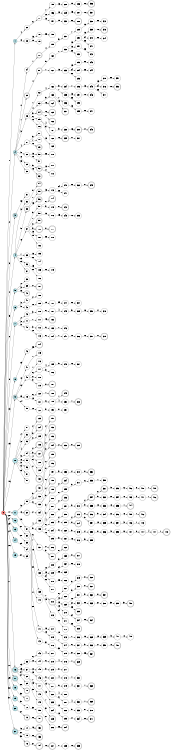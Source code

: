 digraph APTA {
__start0 [label="" shape="none"];

rankdir=LR;
size="8,5";

s0 [style="filled", color="black", fillcolor="#ff817b" shape="circle", label="0"];
s1 [style="filled", color="black", fillcolor="powderblue" shape="circle", label="1"];
s2 [style="filled", color="black", fillcolor="powderblue" shape="circle", label="2"];
s3 [style="rounded,filled", color="black", fillcolor="powderblue" shape="doublecircle", label="3"];
s4 [style="filled", color="black", fillcolor="powderblue" shape="circle", label="4"];
s5 [style="filled", color="black", fillcolor="powderblue" shape="circle", label="5"];
s6 [style="filled", color="black", fillcolor="powderblue" shape="circle", label="6"];
s7 [style="filled", color="black", fillcolor="powderblue" shape="circle", label="7"];
s8 [style="filled", color="black", fillcolor="powderblue" shape="circle", label="8"];
s9 [style="rounded,filled", color="black", fillcolor="powderblue" shape="doublecircle", label="9"];
s10 [style="filled", color="black", fillcolor="powderblue" shape="circle", label="10"];
s11 [style="filled", color="black", fillcolor="powderblue" shape="circle", label="11"];
s12 [style="filled", color="black", fillcolor="powderblue" shape="circle", label="12"];
s13 [style="filled", color="black", fillcolor="powderblue" shape="circle", label="13"];
s14 [style="filled", color="black", fillcolor="powderblue" shape="circle", label="14"];
s15 [style="filled", color="black", fillcolor="powderblue" shape="circle", label="15"];
s16 [style="rounded,filled", color="black", fillcolor="powderblue" shape="doublecircle", label="16"];
s17 [style="rounded,filled", color="black", fillcolor="powderblue" shape="doublecircle", label="17"];
s18 [style="filled", color="black", fillcolor="powderblue" shape="circle", label="18"];
s19 [style="filled", color="black", fillcolor="powderblue" shape="circle", label="19"];
s20 [style="filled", color="black", fillcolor="powderblue" shape="circle", label="20"];
s21 [style="rounded,filled", color="black", fillcolor="powderblue" shape="doublecircle", label="21"];
s22 [style="filled", color="black", fillcolor="white" shape="circle", label="22"];
s23 [style="filled", color="black", fillcolor="white" shape="circle", label="23"];
s24 [style="filled", color="black", fillcolor="white" shape="circle", label="24"];
s25 [style="rounded,filled", color="black", fillcolor="white" shape="doublecircle", label="25"];
s26 [style="filled", color="black", fillcolor="white" shape="circle", label="26"];
s27 [style="filled", color="black", fillcolor="white" shape="circle", label="27"];
s28 [style="filled", color="black", fillcolor="white" shape="circle", label="28"];
s29 [style="filled", color="black", fillcolor="white" shape="circle", label="29"];
s30 [style="filled", color="black", fillcolor="white" shape="circle", label="30"];
s31 [style="filled", color="black", fillcolor="white" shape="circle", label="31"];
s32 [style="filled", color="black", fillcolor="white" shape="circle", label="32"];
s33 [style="rounded,filled", color="black", fillcolor="white" shape="doublecircle", label="33"];
s34 [style="filled", color="black", fillcolor="white" shape="circle", label="34"];
s35 [style="filled", color="black", fillcolor="white" shape="circle", label="35"];
s36 [style="filled", color="black", fillcolor="white" shape="circle", label="36"];
s37 [style="filled", color="black", fillcolor="white" shape="circle", label="37"];
s38 [style="filled", color="black", fillcolor="white" shape="circle", label="38"];
s39 [style="filled", color="black", fillcolor="white" shape="circle", label="39"];
s40 [style="rounded,filled", color="black", fillcolor="white" shape="doublecircle", label="40"];
s41 [style="filled", color="black", fillcolor="white" shape="circle", label="41"];
s42 [style="filled", color="black", fillcolor="white" shape="circle", label="42"];
s43 [style="filled", color="black", fillcolor="white" shape="circle", label="43"];
s44 [style="filled", color="black", fillcolor="white" shape="circle", label="44"];
s45 [style="filled", color="black", fillcolor="white" shape="circle", label="45"];
s46 [style="filled", color="black", fillcolor="white" shape="circle", label="46"];
s47 [style="filled", color="black", fillcolor="white" shape="circle", label="47"];
s48 [style="filled", color="black", fillcolor="white" shape="circle", label="48"];
s49 [style="filled", color="black", fillcolor="white" shape="circle", label="49"];
s50 [style="filled", color="black", fillcolor="white" shape="circle", label="50"];
s51 [style="filled", color="black", fillcolor="white" shape="circle", label="51"];
s52 [style="filled", color="black", fillcolor="white" shape="circle", label="52"];
s53 [style="filled", color="black", fillcolor="white" shape="circle", label="53"];
s54 [style="filled", color="black", fillcolor="white" shape="circle", label="54"];
s55 [style="filled", color="black", fillcolor="white" shape="circle", label="55"];
s56 [style="filled", color="black", fillcolor="white" shape="circle", label="56"];
s57 [style="filled", color="black", fillcolor="white" shape="circle", label="57"];
s58 [style="filled", color="black", fillcolor="white" shape="circle", label="58"];
s59 [style="filled", color="black", fillcolor="white" shape="circle", label="59"];
s60 [style="rounded,filled", color="black", fillcolor="white" shape="doublecircle", label="60"];
s61 [style="filled", color="black", fillcolor="white" shape="circle", label="61"];
s62 [style="filled", color="black", fillcolor="white" shape="circle", label="62"];
s63 [style="filled", color="black", fillcolor="white" shape="circle", label="63"];
s64 [style="filled", color="black", fillcolor="white" shape="circle", label="64"];
s65 [style="filled", color="black", fillcolor="white" shape="circle", label="65"];
s66 [style="filled", color="black", fillcolor="white" shape="circle", label="66"];
s67 [style="filled", color="black", fillcolor="white" shape="circle", label="67"];
s68 [style="filled", color="black", fillcolor="white" shape="circle", label="68"];
s69 [style="filled", color="black", fillcolor="white" shape="circle", label="69"];
s70 [style="rounded,filled", color="black", fillcolor="white" shape="doublecircle", label="70"];
s71 [style="rounded,filled", color="black", fillcolor="white" shape="doublecircle", label="71"];
s72 [style="filled", color="black", fillcolor="white" shape="circle", label="72"];
s73 [style="rounded,filled", color="black", fillcolor="white" shape="doublecircle", label="73"];
s74 [style="filled", color="black", fillcolor="white" shape="circle", label="74"];
s75 [style="filled", color="black", fillcolor="white" shape="circle", label="75"];
s76 [style="rounded,filled", color="black", fillcolor="white" shape="doublecircle", label="76"];
s77 [style="filled", color="black", fillcolor="white" shape="circle", label="77"];
s78 [style="filled", color="black", fillcolor="white" shape="circle", label="78"];
s79 [style="filled", color="black", fillcolor="white" shape="circle", label="79"];
s80 [style="rounded,filled", color="black", fillcolor="white" shape="doublecircle", label="80"];
s81 [style="rounded,filled", color="black", fillcolor="white" shape="doublecircle", label="81"];
s82 [style="filled", color="black", fillcolor="white" shape="circle", label="82"];
s83 [style="filled", color="black", fillcolor="white" shape="circle", label="83"];
s84 [style="rounded,filled", color="black", fillcolor="white" shape="doublecircle", label="84"];
s85 [style="filled", color="black", fillcolor="white" shape="circle", label="85"];
s86 [style="filled", color="black", fillcolor="white" shape="circle", label="86"];
s87 [style="filled", color="black", fillcolor="white" shape="circle", label="87"];
s88 [style="filled", color="black", fillcolor="white" shape="circle", label="88"];
s89 [style="rounded,filled", color="black", fillcolor="white" shape="doublecircle", label="89"];
s90 [style="filled", color="black", fillcolor="white" shape="circle", label="90"];
s91 [style="filled", color="black", fillcolor="white" shape="circle", label="91"];
s92 [style="rounded,filled", color="black", fillcolor="white" shape="doublecircle", label="92"];
s93 [style="rounded,filled", color="black", fillcolor="white" shape="doublecircle", label="93"];
s94 [style="rounded,filled", color="black", fillcolor="white" shape="doublecircle", label="94"];
s95 [style="rounded,filled", color="black", fillcolor="white" shape="doublecircle", label="95"];
s96 [style="rounded,filled", color="black", fillcolor="white" shape="doublecircle", label="96"];
s97 [style="filled", color="black", fillcolor="white" shape="circle", label="97"];
s98 [style="filled", color="black", fillcolor="white" shape="circle", label="98"];
s99 [style="rounded,filled", color="black", fillcolor="white" shape="doublecircle", label="99"];
s100 [style="rounded,filled", color="black", fillcolor="white" shape="doublecircle", label="100"];
s101 [style="filled", color="black", fillcolor="white" shape="circle", label="101"];
s102 [style="filled", color="black", fillcolor="white" shape="circle", label="102"];
s103 [style="filled", color="black", fillcolor="white" shape="circle", label="103"];
s104 [style="filled", color="black", fillcolor="white" shape="circle", label="104"];
s105 [style="filled", color="black", fillcolor="white" shape="circle", label="105"];
s106 [style="filled", color="black", fillcolor="white" shape="circle", label="106"];
s107 [style="rounded,filled", color="black", fillcolor="white" shape="doublecircle", label="107"];
s108 [style="filled", color="black", fillcolor="white" shape="circle", label="108"];
s109 [style="filled", color="black", fillcolor="white" shape="circle", label="109"];
s110 [style="filled", color="black", fillcolor="white" shape="circle", label="110"];
s111 [style="filled", color="black", fillcolor="white" shape="circle", label="111"];
s112 [style="filled", color="black", fillcolor="white" shape="circle", label="112"];
s113 [style="filled", color="black", fillcolor="white" shape="circle", label="113"];
s114 [style="rounded,filled", color="black", fillcolor="white" shape="doublecircle", label="114"];
s115 [style="filled", color="black", fillcolor="white" shape="circle", label="115"];
s116 [style="filled", color="black", fillcolor="white" shape="circle", label="116"];
s117 [style="filled", color="black", fillcolor="white" shape="circle", label="117"];
s118 [style="filled", color="black", fillcolor="white" shape="circle", label="118"];
s119 [style="filled", color="black", fillcolor="white" shape="circle", label="119"];
s120 [style="filled", color="black", fillcolor="white" shape="circle", label="120"];
s121 [style="filled", color="black", fillcolor="white" shape="circle", label="121"];
s122 [style="filled", color="black", fillcolor="white" shape="circle", label="122"];
s123 [style="rounded,filled", color="black", fillcolor="white" shape="doublecircle", label="123"];
s124 [style="rounded,filled", color="black", fillcolor="white" shape="doublecircle", label="124"];
s125 [style="filled", color="black", fillcolor="white" shape="circle", label="125"];
s126 [style="rounded,filled", color="black", fillcolor="white" shape="doublecircle", label="126"];
s127 [style="rounded,filled", color="black", fillcolor="white" shape="doublecircle", label="127"];
s128 [style="filled", color="black", fillcolor="white" shape="circle", label="128"];
s129 [style="filled", color="black", fillcolor="white" shape="circle", label="129"];
s130 [style="rounded,filled", color="black", fillcolor="white" shape="doublecircle", label="130"];
s131 [style="rounded,filled", color="black", fillcolor="white" shape="doublecircle", label="131"];
s132 [style="filled", color="black", fillcolor="white" shape="circle", label="132"];
s133 [style="filled", color="black", fillcolor="white" shape="circle", label="133"];
s134 [style="filled", color="black", fillcolor="white" shape="circle", label="134"];
s135 [style="filled", color="black", fillcolor="white" shape="circle", label="135"];
s136 [style="filled", color="black", fillcolor="white" shape="circle", label="136"];
s137 [style="filled", color="black", fillcolor="white" shape="circle", label="137"];
s138 [style="filled", color="black", fillcolor="white" shape="circle", label="138"];
s139 [style="filled", color="black", fillcolor="white" shape="circle", label="139"];
s140 [style="filled", color="black", fillcolor="white" shape="circle", label="140"];
s141 [style="filled", color="black", fillcolor="white" shape="circle", label="141"];
s142 [style="filled", color="black", fillcolor="white" shape="circle", label="142"];
s143 [style="filled", color="black", fillcolor="white" shape="circle", label="143"];
s144 [style="filled", color="black", fillcolor="white" shape="circle", label="144"];
s145 [style="filled", color="black", fillcolor="white" shape="circle", label="145"];
s146 [style="filled", color="black", fillcolor="white" shape="circle", label="146"];
s147 [style="filled", color="black", fillcolor="white" shape="circle", label="147"];
s148 [style="filled", color="black", fillcolor="white" shape="circle", label="148"];
s149 [style="filled", color="black", fillcolor="white" shape="circle", label="149"];
s150 [style="filled", color="black", fillcolor="white" shape="circle", label="150"];
s151 [style="rounded,filled", color="black", fillcolor="white" shape="doublecircle", label="151"];
s152 [style="rounded,filled", color="black", fillcolor="white" shape="doublecircle", label="152"];
s153 [style="rounded,filled", color="black", fillcolor="white" shape="doublecircle", label="153"];
s154 [style="rounded,filled", color="black", fillcolor="white" shape="doublecircle", label="154"];
s155 [style="filled", color="black", fillcolor="white" shape="circle", label="155"];
s156 [style="filled", color="black", fillcolor="white" shape="circle", label="156"];
s157 [style="filled", color="black", fillcolor="white" shape="circle", label="157"];
s158 [style="filled", color="black", fillcolor="white" shape="circle", label="158"];
s159 [style="filled", color="black", fillcolor="white" shape="circle", label="159"];
s160 [style="filled", color="black", fillcolor="white" shape="circle", label="160"];
s161 [style="filled", color="black", fillcolor="white" shape="circle", label="161"];
s162 [style="filled", color="black", fillcolor="white" shape="circle", label="162"];
s163 [style="filled", color="black", fillcolor="white" shape="circle", label="163"];
s164 [style="rounded,filled", color="black", fillcolor="white" shape="doublecircle", label="164"];
s165 [style="rounded,filled", color="black", fillcolor="white" shape="doublecircle", label="165"];
s166 [style="rounded,filled", color="black", fillcolor="white" shape="doublecircle", label="166"];
s167 [style="filled", color="black", fillcolor="white" shape="circle", label="167"];
s168 [style="filled", color="black", fillcolor="white" shape="circle", label="168"];
s169 [style="filled", color="black", fillcolor="white" shape="circle", label="169"];
s170 [style="filled", color="black", fillcolor="white" shape="circle", label="170"];
s171 [style="filled", color="black", fillcolor="white" shape="circle", label="171"];
s172 [style="filled", color="black", fillcolor="white" shape="circle", label="172"];
s173 [style="filled", color="black", fillcolor="white" shape="circle", label="173"];
s174 [style="rounded,filled", color="black", fillcolor="white" shape="doublecircle", label="174"];
s175 [style="filled", color="black", fillcolor="white" shape="circle", label="175"];
s176 [style="filled", color="black", fillcolor="white" shape="circle", label="176"];
s177 [style="rounded,filled", color="black", fillcolor="white" shape="doublecircle", label="177"];
s178 [style="filled", color="black", fillcolor="white" shape="circle", label="178"];
s179 [style="filled", color="black", fillcolor="white" shape="circle", label="179"];
s180 [style="filled", color="black", fillcolor="white" shape="circle", label="180"];
s181 [style="filled", color="black", fillcolor="white" shape="circle", label="181"];
s182 [style="rounded,filled", color="black", fillcolor="white" shape="doublecircle", label="182"];
s183 [style="filled", color="black", fillcolor="white" shape="circle", label="183"];
s184 [style="filled", color="black", fillcolor="white" shape="circle", label="184"];
s185 [style="filled", color="black", fillcolor="white" shape="circle", label="185"];
s186 [style="filled", color="black", fillcolor="white" shape="circle", label="186"];
s187 [style="rounded,filled", color="black", fillcolor="white" shape="doublecircle", label="187"];
s188 [style="rounded,filled", color="black", fillcolor="white" shape="doublecircle", label="188"];
s189 [style="filled", color="black", fillcolor="white" shape="circle", label="189"];
s190 [style="filled", color="black", fillcolor="white" shape="circle", label="190"];
s191 [style="rounded,filled", color="black", fillcolor="white" shape="doublecircle", label="191"];
s192 [style="rounded,filled", color="black", fillcolor="white" shape="doublecircle", label="192"];
s193 [style="rounded,filled", color="black", fillcolor="white" shape="doublecircle", label="193"];
s194 [style="rounded,filled", color="black", fillcolor="white" shape="doublecircle", label="194"];
s195 [style="rounded,filled", color="black", fillcolor="white" shape="doublecircle", label="195"];
s196 [style="rounded,filled", color="black", fillcolor="white" shape="doublecircle", label="196"];
s197 [style="filled", color="black", fillcolor="white" shape="circle", label="197"];
s198 [style="rounded,filled", color="black", fillcolor="white" shape="doublecircle", label="198"];
s199 [style="rounded,filled", color="black", fillcolor="white" shape="doublecircle", label="199"];
s200 [style="filled", color="black", fillcolor="white" shape="circle", label="200"];
s201 [style="filled", color="black", fillcolor="white" shape="circle", label="201"];
s202 [style="filled", color="black", fillcolor="white" shape="circle", label="202"];
s203 [style="filled", color="black", fillcolor="white" shape="circle", label="203"];
s204 [style="filled", color="black", fillcolor="white" shape="circle", label="204"];
s205 [style="filled", color="black", fillcolor="white" shape="circle", label="205"];
s206 [style="rounded,filled", color="black", fillcolor="white" shape="doublecircle", label="206"];
s207 [style="rounded,filled", color="black", fillcolor="white" shape="doublecircle", label="207"];
s208 [style="filled", color="black", fillcolor="white" shape="circle", label="208"];
s209 [style="filled", color="black", fillcolor="white" shape="circle", label="209"];
s210 [style="filled", color="black", fillcolor="white" shape="circle", label="210"];
s211 [style="filled", color="black", fillcolor="white" shape="circle", label="211"];
s212 [style="rounded,filled", color="black", fillcolor="white" shape="doublecircle", label="212"];
s213 [style="filled", color="black", fillcolor="white" shape="circle", label="213"];
s214 [style="filled", color="black", fillcolor="white" shape="circle", label="214"];
s215 [style="filled", color="black", fillcolor="white" shape="circle", label="215"];
s216 [style="filled", color="black", fillcolor="white" shape="circle", label="216"];
s217 [style="filled", color="black", fillcolor="white" shape="circle", label="217"];
s218 [style="filled", color="black", fillcolor="white" shape="circle", label="218"];
s219 [style="filled", color="black", fillcolor="white" shape="circle", label="219"];
s220 [style="filled", color="black", fillcolor="white" shape="circle", label="220"];
s221 [style="filled", color="black", fillcolor="white" shape="circle", label="221"];
s222 [style="filled", color="black", fillcolor="white" shape="circle", label="222"];
s223 [style="filled", color="black", fillcolor="white" shape="circle", label="223"];
s224 [style="filled", color="black", fillcolor="white" shape="circle", label="224"];
s225 [style="rounded,filled", color="black", fillcolor="white" shape="doublecircle", label="225"];
s226 [style="filled", color="black", fillcolor="white" shape="circle", label="226"];
s227 [style="rounded,filled", color="black", fillcolor="white" shape="doublecircle", label="227"];
s228 [style="filled", color="black", fillcolor="white" shape="circle", label="228"];
s229 [style="filled", color="black", fillcolor="white" shape="circle", label="229"];
s230 [style="filled", color="black", fillcolor="white" shape="circle", label="230"];
s231 [style="filled", color="black", fillcolor="white" shape="circle", label="231"];
s232 [style="filled", color="black", fillcolor="white" shape="circle", label="232"];
s233 [style="filled", color="black", fillcolor="white" shape="circle", label="233"];
s234 [style="filled", color="black", fillcolor="white" shape="circle", label="234"];
s235 [style="filled", color="black", fillcolor="white" shape="circle", label="235"];
s236 [style="filled", color="black", fillcolor="white" shape="circle", label="236"];
s237 [style="rounded,filled", color="black", fillcolor="white" shape="doublecircle", label="237"];
s238 [style="filled", color="black", fillcolor="white" shape="circle", label="238"];
s239 [style="rounded,filled", color="black", fillcolor="white" shape="doublecircle", label="239"];
s240 [style="filled", color="black", fillcolor="white" shape="circle", label="240"];
s241 [style="filled", color="black", fillcolor="white" shape="circle", label="241"];
s242 [style="rounded,filled", color="black", fillcolor="white" shape="doublecircle", label="242"];
s243 [style="filled", color="black", fillcolor="white" shape="circle", label="243"];
s244 [style="filled", color="black", fillcolor="white" shape="circle", label="244"];
s245 [style="filled", color="black", fillcolor="white" shape="circle", label="245"];
s246 [style="filled", color="black", fillcolor="white" shape="circle", label="246"];
s247 [style="filled", color="black", fillcolor="white" shape="circle", label="247"];
s248 [style="filled", color="black", fillcolor="white" shape="circle", label="248"];
s249 [style="rounded,filled", color="black", fillcolor="white" shape="doublecircle", label="249"];
s250 [style="filled", color="black", fillcolor="white" shape="circle", label="250"];
s251 [style="filled", color="black", fillcolor="white" shape="circle", label="251"];
s252 [style="rounded,filled", color="black", fillcolor="white" shape="doublecircle", label="252"];
s253 [style="filled", color="black", fillcolor="white" shape="circle", label="253"];
s254 [style="rounded,filled", color="black", fillcolor="white" shape="doublecircle", label="254"];
s255 [style="filled", color="black", fillcolor="white" shape="circle", label="255"];
s256 [style="rounded,filled", color="black", fillcolor="white" shape="doublecircle", label="256"];
s257 [style="filled", color="black", fillcolor="white" shape="circle", label="257"];
s258 [style="filled", color="black", fillcolor="white" shape="circle", label="258"];
s259 [style="filled", color="black", fillcolor="white" shape="circle", label="259"];
s260 [style="filled", color="black", fillcolor="white" shape="circle", label="260"];
s261 [style="filled", color="black", fillcolor="white" shape="circle", label="261"];
s262 [style="rounded,filled", color="black", fillcolor="white" shape="doublecircle", label="262"];
s263 [style="filled", color="black", fillcolor="white" shape="circle", label="263"];
s264 [style="filled", color="black", fillcolor="white" shape="circle", label="264"];
s265 [style="filled", color="black", fillcolor="white" shape="circle", label="265"];
s266 [style="filled", color="black", fillcolor="white" shape="circle", label="266"];
s267 [style="filled", color="black", fillcolor="white" shape="circle", label="267"];
s268 [style="filled", color="black", fillcolor="white" shape="circle", label="268"];
s269 [style="filled", color="black", fillcolor="white" shape="circle", label="269"];
s270 [style="filled", color="black", fillcolor="white" shape="circle", label="270"];
s271 [style="filled", color="black", fillcolor="white" shape="circle", label="271"];
s272 [style="filled", color="black", fillcolor="white" shape="circle", label="272"];
s273 [style="filled", color="black", fillcolor="white" shape="circle", label="273"];
s274 [style="filled", color="black", fillcolor="white" shape="circle", label="274"];
s275 [style="filled", color="black", fillcolor="white" shape="circle", label="275"];
s276 [style="filled", color="black", fillcolor="white" shape="circle", label="276"];
s277 [style="filled", color="black", fillcolor="white" shape="circle", label="277"];
s278 [style="filled", color="black", fillcolor="white" shape="circle", label="278"];
s279 [style="filled", color="black", fillcolor="white" shape="circle", label="279"];
s280 [style="filled", color="black", fillcolor="white" shape="circle", label="280"];
s281 [style="filled", color="black", fillcolor="white" shape="circle", label="281"];
s282 [style="filled", color="black", fillcolor="white" shape="circle", label="282"];
s283 [style="filled", color="black", fillcolor="white" shape="circle", label="283"];
s284 [style="rounded,filled", color="black", fillcolor="white" shape="doublecircle", label="284"];
s285 [style="filled", color="black", fillcolor="white" shape="circle", label="285"];
s286 [style="filled", color="black", fillcolor="white" shape="circle", label="286"];
s287 [style="filled", color="black", fillcolor="white" shape="circle", label="287"];
s288 [style="rounded,filled", color="black", fillcolor="white" shape="doublecircle", label="288"];
s289 [style="filled", color="black", fillcolor="white" shape="circle", label="289"];
s290 [style="filled", color="black", fillcolor="white" shape="circle", label="290"];
s291 [style="filled", color="black", fillcolor="white" shape="circle", label="291"];
s292 [style="filled", color="black", fillcolor="white" shape="circle", label="292"];
s293 [style="filled", color="black", fillcolor="white" shape="circle", label="293"];
s294 [style="filled", color="black", fillcolor="white" shape="circle", label="294"];
s295 [style="filled", color="black", fillcolor="white" shape="circle", label="295"];
s296 [style="filled", color="black", fillcolor="white" shape="circle", label="296"];
s297 [style="filled", color="black", fillcolor="white" shape="circle", label="297"];
s298 [style="filled", color="black", fillcolor="white" shape="circle", label="298"];
s299 [style="filled", color="black", fillcolor="white" shape="circle", label="299"];
s300 [style="rounded,filled", color="black", fillcolor="white" shape="doublecircle", label="300"];
s301 [style="filled", color="black", fillcolor="white" shape="circle", label="301"];
s302 [style="filled", color="black", fillcolor="white" shape="circle", label="302"];
s303 [style="filled", color="black", fillcolor="white" shape="circle", label="303"];
s304 [style="filled", color="black", fillcolor="white" shape="circle", label="304"];
s305 [style="filled", color="black", fillcolor="white" shape="circle", label="305"];
s306 [style="filled", color="black", fillcolor="white" shape="circle", label="306"];
s307 [style="filled", color="black", fillcolor="white" shape="circle", label="307"];
s308 [style="rounded,filled", color="black", fillcolor="white" shape="doublecircle", label="308"];
s309 [style="rounded,filled", color="black", fillcolor="white" shape="doublecircle", label="309"];
s310 [style="filled", color="black", fillcolor="white" shape="circle", label="310"];
s311 [style="filled", color="black", fillcolor="white" shape="circle", label="311"];
s312 [style="filled", color="black", fillcolor="white" shape="circle", label="312"];
s313 [style="rounded,filled", color="black", fillcolor="white" shape="doublecircle", label="313"];
s314 [style="rounded,filled", color="black", fillcolor="white" shape="doublecircle", label="314"];
s315 [style="filled", color="black", fillcolor="white" shape="circle", label="315"];
s316 [style="filled", color="black", fillcolor="white" shape="circle", label="316"];
s317 [style="rounded,filled", color="black", fillcolor="white" shape="doublecircle", label="317"];
s318 [style="filled", color="black", fillcolor="white" shape="circle", label="318"];
s319 [style="filled", color="black", fillcolor="white" shape="circle", label="319"];
s320 [style="filled", color="black", fillcolor="white" shape="circle", label="320"];
s321 [style="filled", color="black", fillcolor="white" shape="circle", label="321"];
s322 [style="filled", color="black", fillcolor="white" shape="circle", label="322"];
s323 [style="rounded,filled", color="black", fillcolor="white" shape="doublecircle", label="323"];
s324 [style="filled", color="black", fillcolor="white" shape="circle", label="324"];
s325 [style="rounded,filled", color="black", fillcolor="white" shape="doublecircle", label="325"];
s326 [style="filled", color="black", fillcolor="white" shape="circle", label="326"];
s327 [style="filled", color="black", fillcolor="white" shape="circle", label="327"];
s328 [style="filled", color="black", fillcolor="white" shape="circle", label="328"];
s329 [style="rounded,filled", color="black", fillcolor="white" shape="doublecircle", label="329"];
s330 [style="filled", color="black", fillcolor="white" shape="circle", label="330"];
s331 [style="filled", color="black", fillcolor="white" shape="circle", label="331"];
s332 [style="filled", color="black", fillcolor="white" shape="circle", label="332"];
s333 [style="filled", color="black", fillcolor="white" shape="circle", label="333"];
s334 [style="filled", color="black", fillcolor="white" shape="circle", label="334"];
s335 [style="rounded,filled", color="black", fillcolor="white" shape="doublecircle", label="335"];
s336 [style="rounded,filled", color="black", fillcolor="white" shape="doublecircle", label="336"];
s337 [style="rounded,filled", color="black", fillcolor="white" shape="doublecircle", label="337"];
s338 [style="filled", color="black", fillcolor="white" shape="circle", label="338"];
s339 [style="filled", color="black", fillcolor="white" shape="circle", label="339"];
s340 [style="filled", color="black", fillcolor="white" shape="circle", label="340"];
s341 [style="filled", color="black", fillcolor="white" shape="circle", label="341"];
s342 [style="filled", color="black", fillcolor="white" shape="circle", label="342"];
s343 [style="filled", color="black", fillcolor="white" shape="circle", label="343"];
s344 [style="filled", color="black", fillcolor="white" shape="circle", label="344"];
s345 [style="filled", color="black", fillcolor="white" shape="circle", label="345"];
s346 [style="filled", color="black", fillcolor="white" shape="circle", label="346"];
s347 [style="filled", color="black", fillcolor="white" shape="circle", label="347"];
s348 [style="rounded,filled", color="black", fillcolor="white" shape="doublecircle", label="348"];
s349 [style="rounded,filled", color="black", fillcolor="white" shape="doublecircle", label="349"];
s350 [style="filled", color="black", fillcolor="white" shape="circle", label="350"];
s351 [style="filled", color="black", fillcolor="white" shape="circle", label="351"];
s352 [style="rounded,filled", color="black", fillcolor="white" shape="doublecircle", label="352"];
s353 [style="filled", color="black", fillcolor="white" shape="circle", label="353"];
s354 [style="rounded,filled", color="black", fillcolor="white" shape="doublecircle", label="354"];
s355 [style="filled", color="black", fillcolor="white" shape="circle", label="355"];
s356 [style="rounded,filled", color="black", fillcolor="white" shape="doublecircle", label="356"];
s357 [style="filled", color="black", fillcolor="white" shape="circle", label="357"];
s358 [style="filled", color="black", fillcolor="white" shape="circle", label="358"];
s359 [style="filled", color="black", fillcolor="white" shape="circle", label="359"];
s360 [style="rounded,filled", color="black", fillcolor="white" shape="doublecircle", label="360"];
s361 [style="rounded,filled", color="black", fillcolor="white" shape="doublecircle", label="361"];
s362 [style="filled", color="black", fillcolor="white" shape="circle", label="362"];
s363 [style="filled", color="black", fillcolor="white" shape="circle", label="363"];
s364 [style="rounded,filled", color="black", fillcolor="white" shape="doublecircle", label="364"];
s365 [style="filled", color="black", fillcolor="white" shape="circle", label="365"];
s366 [style="filled", color="black", fillcolor="white" shape="circle", label="366"];
s367 [style="rounded,filled", color="black", fillcolor="white" shape="doublecircle", label="367"];
s368 [style="rounded,filled", color="black", fillcolor="white" shape="doublecircle", label="368"];
s369 [style="rounded,filled", color="black", fillcolor="white" shape="doublecircle", label="369"];
s370 [style="filled", color="black", fillcolor="white" shape="circle", label="370"];
s371 [style="rounded,filled", color="black", fillcolor="white" shape="doublecircle", label="371"];
s372 [style="filled", color="black", fillcolor="white" shape="circle", label="372"];
s373 [style="rounded,filled", color="black", fillcolor="white" shape="doublecircle", label="373"];
s374 [style="filled", color="black", fillcolor="white" shape="circle", label="374"];
s375 [style="filled", color="black", fillcolor="white" shape="circle", label="375"];
s376 [style="filled", color="black", fillcolor="white" shape="circle", label="376"];
s377 [style="filled", color="black", fillcolor="white" shape="circle", label="377"];
s378 [style="filled", color="black", fillcolor="white" shape="circle", label="378"];
s379 [style="rounded,filled", color="black", fillcolor="white" shape="doublecircle", label="379"];
s380 [style="filled", color="black", fillcolor="white" shape="circle", label="380"];
s381 [style="rounded,filled", color="black", fillcolor="white" shape="doublecircle", label="381"];
s382 [style="filled", color="black", fillcolor="white" shape="circle", label="382"];
s383 [style="filled", color="black", fillcolor="white" shape="circle", label="383"];
s384 [style="filled", color="black", fillcolor="white" shape="circle", label="384"];
s385 [style="filled", color="black", fillcolor="white" shape="circle", label="385"];
s386 [style="filled", color="black", fillcolor="white" shape="circle", label="386"];
s387 [style="rounded,filled", color="black", fillcolor="white" shape="doublecircle", label="387"];
s388 [style="filled", color="black", fillcolor="white" shape="circle", label="388"];
s389 [style="filled", color="black", fillcolor="white" shape="circle", label="389"];
s390 [style="filled", color="black", fillcolor="white" shape="circle", label="390"];
s391 [style="filled", color="black", fillcolor="white" shape="circle", label="391"];
s392 [style="rounded,filled", color="black", fillcolor="white" shape="doublecircle", label="392"];
s393 [style="filled", color="black", fillcolor="white" shape="circle", label="393"];
s394 [style="filled", color="black", fillcolor="white" shape="circle", label="394"];
s395 [style="filled", color="black", fillcolor="white" shape="circle", label="395"];
s396 [style="filled", color="black", fillcolor="white" shape="circle", label="396"];
s397 [style="filled", color="black", fillcolor="white" shape="circle", label="397"];
s398 [style="filled", color="black", fillcolor="white" shape="circle", label="398"];
s399 [style="filled", color="black", fillcolor="white" shape="circle", label="399"];
s400 [style="filled", color="black", fillcolor="white" shape="circle", label="400"];
s401 [style="rounded,filled", color="black", fillcolor="white" shape="doublecircle", label="401"];
s402 [style="filled", color="black", fillcolor="white" shape="circle", label="402"];
s403 [style="filled", color="black", fillcolor="white" shape="circle", label="403"];
s404 [style="rounded,filled", color="black", fillcolor="white" shape="doublecircle", label="404"];
s405 [style="filled", color="black", fillcolor="white" shape="circle", label="405"];
s406 [style="filled", color="black", fillcolor="white" shape="circle", label="406"];
s407 [style="filled", color="black", fillcolor="white" shape="circle", label="407"];
s408 [style="rounded,filled", color="black", fillcolor="white" shape="doublecircle", label="408"];
s409 [style="filled", color="black", fillcolor="white" shape="circle", label="409"];
s410 [style="filled", color="black", fillcolor="white" shape="circle", label="410"];
s411 [style="filled", color="black", fillcolor="white" shape="circle", label="411"];
s412 [style="rounded,filled", color="black", fillcolor="white" shape="doublecircle", label="412"];
s413 [style="filled", color="black", fillcolor="white" shape="circle", label="413"];
s414 [style="filled", color="black", fillcolor="white" shape="circle", label="414"];
s415 [style="rounded,filled", color="black", fillcolor="white" shape="doublecircle", label="415"];
s416 [style="rounded,filled", color="black", fillcolor="white" shape="doublecircle", label="416"];
s417 [style="filled", color="black", fillcolor="white" shape="circle", label="417"];
s418 [style="rounded,filled", color="black", fillcolor="white" shape="doublecircle", label="418"];
s0 -> s1 [label="1"];
s0 -> s2 [label="2"];
s0 -> s3 [label="3"];
s0 -> s4 [label="4"];
s0 -> s5 [label="5"];
s0 -> s6 [label="6"];
s0 -> s7 [label="8"];
s0 -> s8 [label="13"];
s0 -> s9 [label="15"];
s0 -> s10 [label="16"];
s0 -> s11 [label="17"];
s0 -> s12 [label="20"];
s0 -> s13 [label="21"];
s0 -> s14 [label="23"];
s0 -> s15 [label="24"];
s0 -> s16 [label="26"];
s0 -> s17 [label="27"];
s0 -> s18 [label="28"];
s0 -> s19 [label="29"];
s0 -> s20 [label="30"];
s0 -> s21 [label="31"];
s1 -> s22 [label="4"];
s1 -> s23 [label="6"];
s2 -> s24 [label="0"];
s2 -> s25 [label="1"];
s2 -> s26 [label="3"];
s2 -> s27 [label="4"];
s2 -> s28 [label="5"];
s2 -> s29 [label="6"];
s2 -> s30 [label="16"];
s3 -> s31 [label="16"];
s4 -> s32 [label="3"];
s4 -> s33 [label="5"];
s4 -> s34 [label="6"];
s4 -> s35 [label="7"];
s4 -> s36 [label="13"];
s4 -> s37 [label="16"];
s5 -> s38 [label="2"];
s5 -> s39 [label="3"];
s5 -> s40 [label="16"];
s6 -> s41 [label="3"];
s6 -> s42 [label="5"];
s7 -> s43 [label="2"];
s7 -> s44 [label="3"];
s7 -> s45 [label="9"];
s8 -> s46 [label="15"];
s9 -> s47 [label="6"];
s9 -> s48 [label="12"];
s9 -> s49 [label="13"];
s9 -> s50 [label="14"];
s10 -> s51 [label="2"];
s10 -> s52 [label="3"];
s10 -> s53 [label="4"];
s10 -> s54 [label="5"];
s10 -> s55 [label="6"];
s10 -> s56 [label="9"];
s10 -> s57 [label="12"];
s10 -> s58 [label="13"];
s11 -> s59 [label="5"];
s11 -> s60 [label="6"];
s11 -> s61 [label="16"];
s12 -> s62 [label="21"];
s13 -> s63 [label="20"];
s14 -> s64 [label="29"];
s15 -> s65 [label="27"];
s16 -> s66 [label="13"];
s16 -> s67 [label="15"];
s16 -> s68 [label="24"];
s16 -> s69 [label="27"];
s17 -> s70 [label="26"];
s18 -> s71 [label="30"];
s19 -> s72 [label="31"];
s20 -> s73 [label="27"];
s21 -> s74 [label="5"];
s21 -> s75 [label="27"];
s21 -> s76 [label="30"];
s22 -> s77 [label="6"];
s23 -> s78 [label="13"];
s23 -> s79 [label="15"];
s24 -> s80 [label="1"];
s25 -> s81 [label="4"];
s26 -> s82 [label="1"];
s26 -> s83 [label="4"];
s26 -> s84 [label="5"];
s26 -> s85 [label="6"];
s26 -> s86 [label="16"];
s27 -> s87 [label="5"];
s27 -> s88 [label="7"];
s27 -> s89 [label="16"];
s28 -> s90 [label="13"];
s28 -> s91 [label="16"];
s29 -> s92 [label="5"];
s29 -> s93 [label="16"];
s32 -> s94 [label="8"];
s33 -> s95 [label="7"];
s33 -> s96 [label="16"];
s34 -> s97 [label="3"];
s34 -> s98 [label="7"];
s34 -> s99 [label="8"];
s34 -> s100 [label="9"];
s34 -> s101 [label="13"];
s34 -> s102 [label="15"];
s35 -> s103 [label="15"];
s35 -> s104 [label="26"];
s36 -> s105 [label="15"];
s36 -> s106 [label="26"];
s39 -> s107 [label="2"];
s41 -> s108 [label="2"];
s42 -> s109 [label="18"];
s43 -> s110 [label="3"];
s44 -> s111 [label="7"];
s45 -> s112 [label="3"];
s45 -> s113 [label="12"];
s46 -> s114 [label="26"];
s47 -> s115 [label="1"];
s48 -> s116 [label="1"];
s48 -> s117 [label="6"];
s48 -> s118 [label="8"];
s48 -> s119 [label="9"];
s49 -> s120 [label="6"];
s49 -> s121 [label="12"];
s50 -> s122 [label="12"];
s53 -> s123 [label="2"];
s53 -> s124 [label="3"];
s53 -> s125 [label="8"];
s54 -> s126 [label="2"];
s54 -> s127 [label="3"];
s54 -> s128 [label="4"];
s54 -> s129 [label="6"];
s55 -> s130 [label="2"];
s59 -> s131 [label="3"];
s59 -> s132 [label="4"];
s59 -> s133 [label="6"];
s60 -> s134 [label="2"];
s61 -> s135 [label="4"];
s61 -> s136 [label="5"];
s61 -> s137 [label="6"];
s61 -> s138 [label="7"];
s61 -> s139 [label="18"];
s62 -> s140 [label="20"];
s63 -> s141 [label="17"];
s64 -> s142 [label="28"];
s66 -> s143 [label="6"];
s66 -> s144 [label="12"];
s67 -> s145 [label="12"];
s67 -> s146 [label="13"];
s68 -> s147 [label="7"];
s68 -> s148 [label="13"];
s69 -> s149 [label="30"];
s72 -> s150 [label="30"];
s73 -> s151 [label="26"];
s74 -> s152 [label="16"];
s75 -> s153 [label="26"];
s76 -> s154 [label="27"];
s77 -> s155 [label="7"];
s77 -> s156 [label="12"];
s77 -> s157 [label="13"];
s78 -> s158 [label="26"];
s80 -> s159 [label="4"];
s81 -> s160 [label="5"];
s81 -> s161 [label="7"];
s82 -> s162 [label="4"];
s83 -> s163 [label="5"];
s83 -> s164 [label="16"];
s84 -> s165 [label="16"];
s84 -> s166 [label="17"];
s85 -> s167 [label="4"];
s85 -> s168 [label="5"];
s87 -> s169 [label="13"];
s90 -> s170 [label="26"];
s92 -> s171 [label="16"];
s92 -> s172 [label="17"];
s95 -> s173 [label="13"];
s97 -> s174 [label="8"];
s97 -> s175 [label="9"];
s98 -> s176 [label="13"];
s100 -> s177 [label="8"];
s101 -> s178 [label="26"];
s105 -> s179 [label="26"];
s109 -> s180 [label="19"];
s110 -> s181 [label="6"];
s111 -> s182 [label="16"];
s112 -> s183 [label="6"];
s113 -> s184 [label="6"];
s117 -> s185 [label="4"];
s117 -> s186 [label="5"];
s119 -> s187 [label="8"];
s120 -> s188 [label="1"];
s121 -> s189 [label="6"];
s122 -> s190 [label="9"];
s127 -> s191 [label="2"];
s128 -> s192 [label="3"];
s129 -> s193 [label="2"];
s129 -> s194 [label="3"];
s131 -> s195 [label="2"];
s131 -> s196 [label="8"];
s132 -> s197 [label="6"];
s133 -> s198 [label="2"];
s133 -> s199 [label="3"];
s135 -> s200 [label="3"];
s136 -> s201 [label="3"];
s136 -> s202 [label="4"];
s136 -> s203 [label="6"];
s136 -> s204 [label="7"];
s136 -> s205 [label="16"];
s137 -> s206 [label="2"];
s137 -> s207 [label="3"];
s138 -> s208 [label="12"];
s138 -> s209 [label="13"];
s138 -> s210 [label="24"];
s138 -> s211 [label="26"];
s139 -> s212 [label="7"];
s139 -> s213 [label="13"];
s141 -> s214 [label="16"];
s141 -> s215 [label="18"];
s142 -> s216 [label="31"];
s143 -> s217 [label="4"];
s144 -> s218 [label="6"];
s145 -> s219 [label="9"];
s146 -> s220 [label="6"];
s146 -> s221 [label="7"];
s146 -> s222 [label="12"];
s147 -> s223 [label="13"];
s148 -> s224 [label="7"];
s149 -> s225 [label="31"];
s150 -> s226 [label="27"];
s154 -> s227 [label="26"];
s155 -> s228 [label="13"];
s156 -> s229 [label="13"];
s157 -> s230 [label="15"];
s159 -> s231 [label="5"];
s160 -> s232 [label="7"];
s161 -> s233 [label="13"];
s162 -> s234 [label="5"];
s162 -> s235 [label="7"];
s163 -> s236 [label="7"];
s163 -> s237 [label="16"];
s167 -> s238 [label="5"];
s168 -> s239 [label="16"];
s173 -> s240 [label="24"];
s173 -> s241 [label="26"];
s175 -> s242 [label="8"];
s176 -> s243 [label="15"];
s180 -> s244 [label="25"];
s181 -> s245 [label="4"];
s183 -> s246 [label="7"];
s184 -> s247 [label="7"];
s185 -> s248 [label="5"];
s189 -> s249 [label="1"];
s189 -> s250 [label="4"];
s190 -> s251 [label="8"];
s194 -> s252 [label="2"];
s197 -> s253 [label="3"];
s199 -> s254 [label="2"];
s200 -> s255 [label="8"];
s201 -> s256 [label="2"];
s202 -> s257 [label="6"];
s203 -> s258 [label="2"];
s203 -> s259 [label="3"];
s204 -> s260 [label="6"];
s205 -> s261 [label="5"];
s207 -> s262 [label="8"];
s208 -> s263 [label="9"];
s209 -> s264 [label="24"];
s209 -> s265 [label="26"];
s210 -> s266 [label="26"];
s212 -> s267 [label="6"];
s212 -> s268 [label="12"];
s212 -> s269 [label="13"];
s212 -> s270 [label="18"];
s212 -> s271 [label="24"];
s213 -> s272 [label="26"];
s214 -> s273 [label="18"];
s215 -> s274 [label="7"];
s216 -> s275 [label="30"];
s218 -> s276 [label="4"];
s219 -> s277 [label="8"];
s220 -> s278 [label="4"];
s221 -> s279 [label="6"];
s222 -> s280 [label="4"];
s222 -> s281 [label="6"];
s223 -> s282 [label="12"];
s224 -> s283 [label="16"];
s226 -> s284 [label="26"];
s227 -> s285 [label="27"];
s228 -> s286 [label="15"];
s229 -> s287 [label="15"];
s230 -> s288 [label="26"];
s231 -> s289 [label="7"];
s232 -> s290 [label="13"];
s232 -> s291 [label="15"];
s232 -> s292 [label="26"];
s233 -> s293 [label="15"];
s233 -> s294 [label="24"];
s233 -> s295 [label="26"];
s234 -> s296 [label="7"];
s235 -> s297 [label="13"];
s235 -> s298 [label="26"];
s236 -> s299 [label="13"];
s238 -> s300 [label="16"];
s239 -> s301 [label="17"];
s240 -> s302 [label="26"];
s243 -> s303 [label="26"];
s244 -> s304 [label="26"];
s245 -> s305 [label="5"];
s247 -> s306 [label="18"];
s248 -> s307 [label="16"];
s250 -> s308 [label="1"];
s252 -> s309 [label="8"];
s253 -> s310 [label="2"];
s255 -> s311 [label="9"];
s257 -> s312 [label="3"];
s259 -> s313 [label="2"];
s259 -> s314 [label="8"];
s260 -> s315 [label="3"];
s261 -> s316 [label="16"];
s263 -> s317 [label="8"];
s264 -> s318 [label="26"];
s267 -> s319 [label="9"];
s268 -> s320 [label="9"];
s269 -> s321 [label="12"];
s269 -> s322 [label="24"];
s269 -> s323 [label="26"];
s270 -> s324 [label="24"];
s271 -> s325 [label="26"];
s273 -> s326 [label="7"];
s274 -> s327 [label="6"];
s275 -> s328 [label="27"];
s276 -> s329 [label="1"];
s278 -> s330 [label="1"];
s279 -> s331 [label="4"];
s281 -> s332 [label="4"];
s282 -> s333 [label="9"];
s283 -> s334 [label="17"];
s285 -> s335 [label="26"];
s286 -> s336 [label="26"];
s287 -> s337 [label="26"];
s289 -> s338 [label="13"];
s290 -> s339 [label="15"];
s290 -> s340 [label="24"];
s290 -> s341 [label="26"];
s291 -> s342 [label="26"];
s293 -> s343 [label="26"];
s294 -> s344 [label="26"];
s296 -> s345 [label="13"];
s297 -> s346 [label="26"];
s299 -> s347 [label="26"];
s300 -> s348 [label="17"];
s302 -> s349 [label="27"];
s305 -> s350 [label="16"];
s306 -> s351 [label="16"];
s310 -> s352 [label="8"];
s311 -> s353 [label="6"];
s312 -> s354 [label="2"];
s312 -> s355 [label="9"];
s313 -> s356 [label="8"];
s313 -> s357 [label="9"];
s315 -> s358 [label="2"];
s316 -> s359 [label="5"];
s319 -> s360 [label="8"];
s320 -> s361 [label="8"];
s321 -> s362 [label="9"];
s322 -> s363 [label="26"];
s324 -> s364 [label="26"];
s326 -> s365 [label="13"];
s327 -> s366 [label="3"];
s328 -> s367 [label="26"];
s331 -> s368 [label="1"];
s332 -> s369 [label="1"];
s333 -> s370 [label="8"];
s334 -> s371 [label="20"];
s338 -> s372 [label="26"];
s339 -> s373 [label="26"];
s340 -> s374 [label="26"];
s345 -> s375 [label="15"];
s345 -> s376 [label="24"];
s345 -> s377 [label="26"];
s350 -> s378 [label="17"];
s351 -> s379 [label="17"];
s353 -> s380 [label="1"];
s354 -> s381 [label="8"];
s354 -> s382 [label="9"];
s355 -> s383 [label="12"];
s356 -> s384 [label="9"];
s357 -> s385 [label="12"];
s358 -> s386 [label="8"];
s362 -> s387 [label="8"];
s363 -> s388 [label="27"];
s365 -> s389 [label="12"];
s366 -> s390 [label="2"];
s375 -> s391 [label="26"];
s376 -> s392 [label="26"];
s381 -> s393 [label="9"];
s382 -> s394 [label="12"];
s383 -> s395 [label="6"];
s384 -> s396 [label="12"];
s385 -> s397 [label="6"];
s386 -> s398 [label="9"];
s388 -> s399 [label="30"];
s389 -> s400 [label="9"];
s390 -> s401 [label="8"];
s393 -> s402 [label="12"];
s394 -> s403 [label="6"];
s395 -> s404 [label="1"];
s396 -> s405 [label="6"];
s397 -> s406 [label="3"];
s398 -> s407 [label="12"];
s399 -> s408 [label="31"];
s400 -> s409 [label="8"];
s402 -> s410 [label="6"];
s403 -> s411 [label="3"];
s405 -> s412 [label="1"];
s406 -> s413 [label="1"];
s407 -> s414 [label="6"];
s410 -> s415 [label="1"];
s411 -> s416 [label="1"];
s414 -> s417 [label="4"];
s417 -> s418 [label="1"];

}